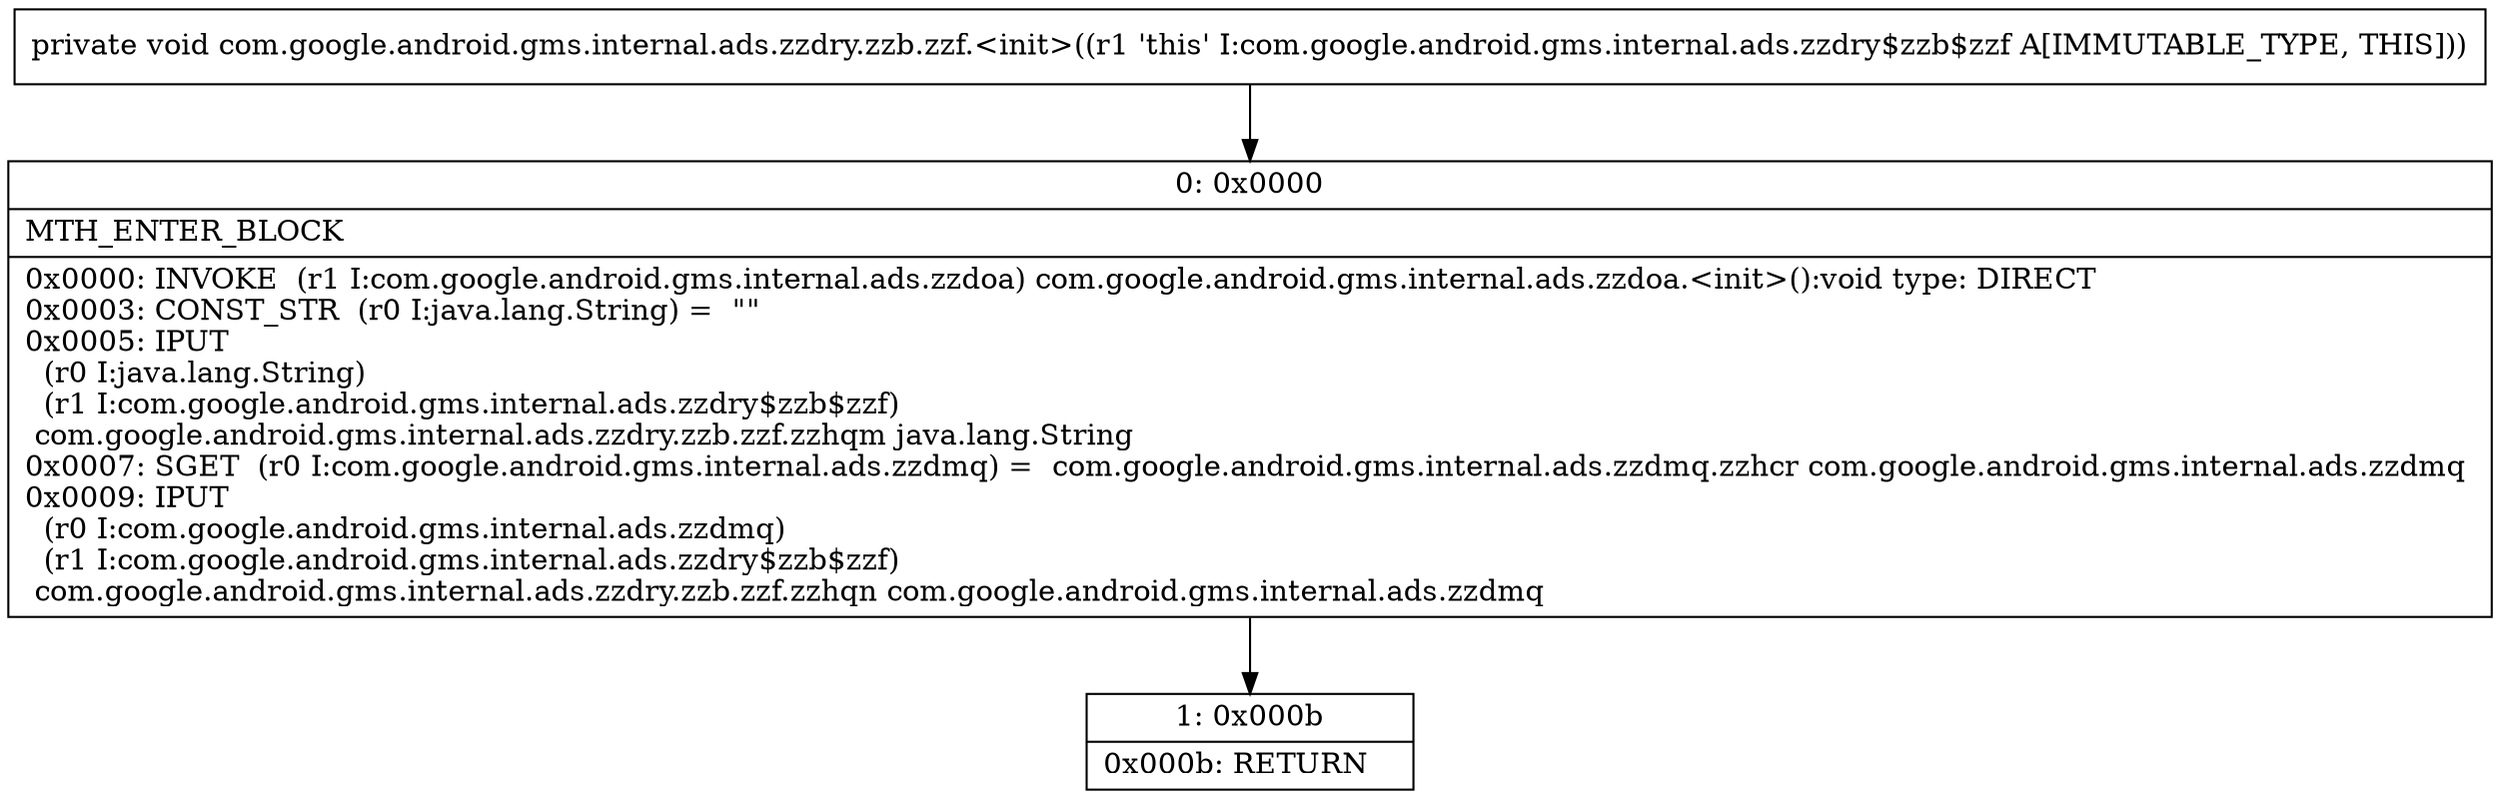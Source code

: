 digraph "CFG forcom.google.android.gms.internal.ads.zzdry.zzb.zzf.\<init\>()V" {
Node_0 [shape=record,label="{0\:\ 0x0000|MTH_ENTER_BLOCK\l|0x0000: INVOKE  (r1 I:com.google.android.gms.internal.ads.zzdoa) com.google.android.gms.internal.ads.zzdoa.\<init\>():void type: DIRECT \l0x0003: CONST_STR  (r0 I:java.lang.String) =  \"\" \l0x0005: IPUT  \l  (r0 I:java.lang.String)\l  (r1 I:com.google.android.gms.internal.ads.zzdry$zzb$zzf)\l com.google.android.gms.internal.ads.zzdry.zzb.zzf.zzhqm java.lang.String \l0x0007: SGET  (r0 I:com.google.android.gms.internal.ads.zzdmq) =  com.google.android.gms.internal.ads.zzdmq.zzhcr com.google.android.gms.internal.ads.zzdmq \l0x0009: IPUT  \l  (r0 I:com.google.android.gms.internal.ads.zzdmq)\l  (r1 I:com.google.android.gms.internal.ads.zzdry$zzb$zzf)\l com.google.android.gms.internal.ads.zzdry.zzb.zzf.zzhqn com.google.android.gms.internal.ads.zzdmq \l}"];
Node_1 [shape=record,label="{1\:\ 0x000b|0x000b: RETURN   \l}"];
MethodNode[shape=record,label="{private void com.google.android.gms.internal.ads.zzdry.zzb.zzf.\<init\>((r1 'this' I:com.google.android.gms.internal.ads.zzdry$zzb$zzf A[IMMUTABLE_TYPE, THIS])) }"];
MethodNode -> Node_0;
Node_0 -> Node_1;
}

